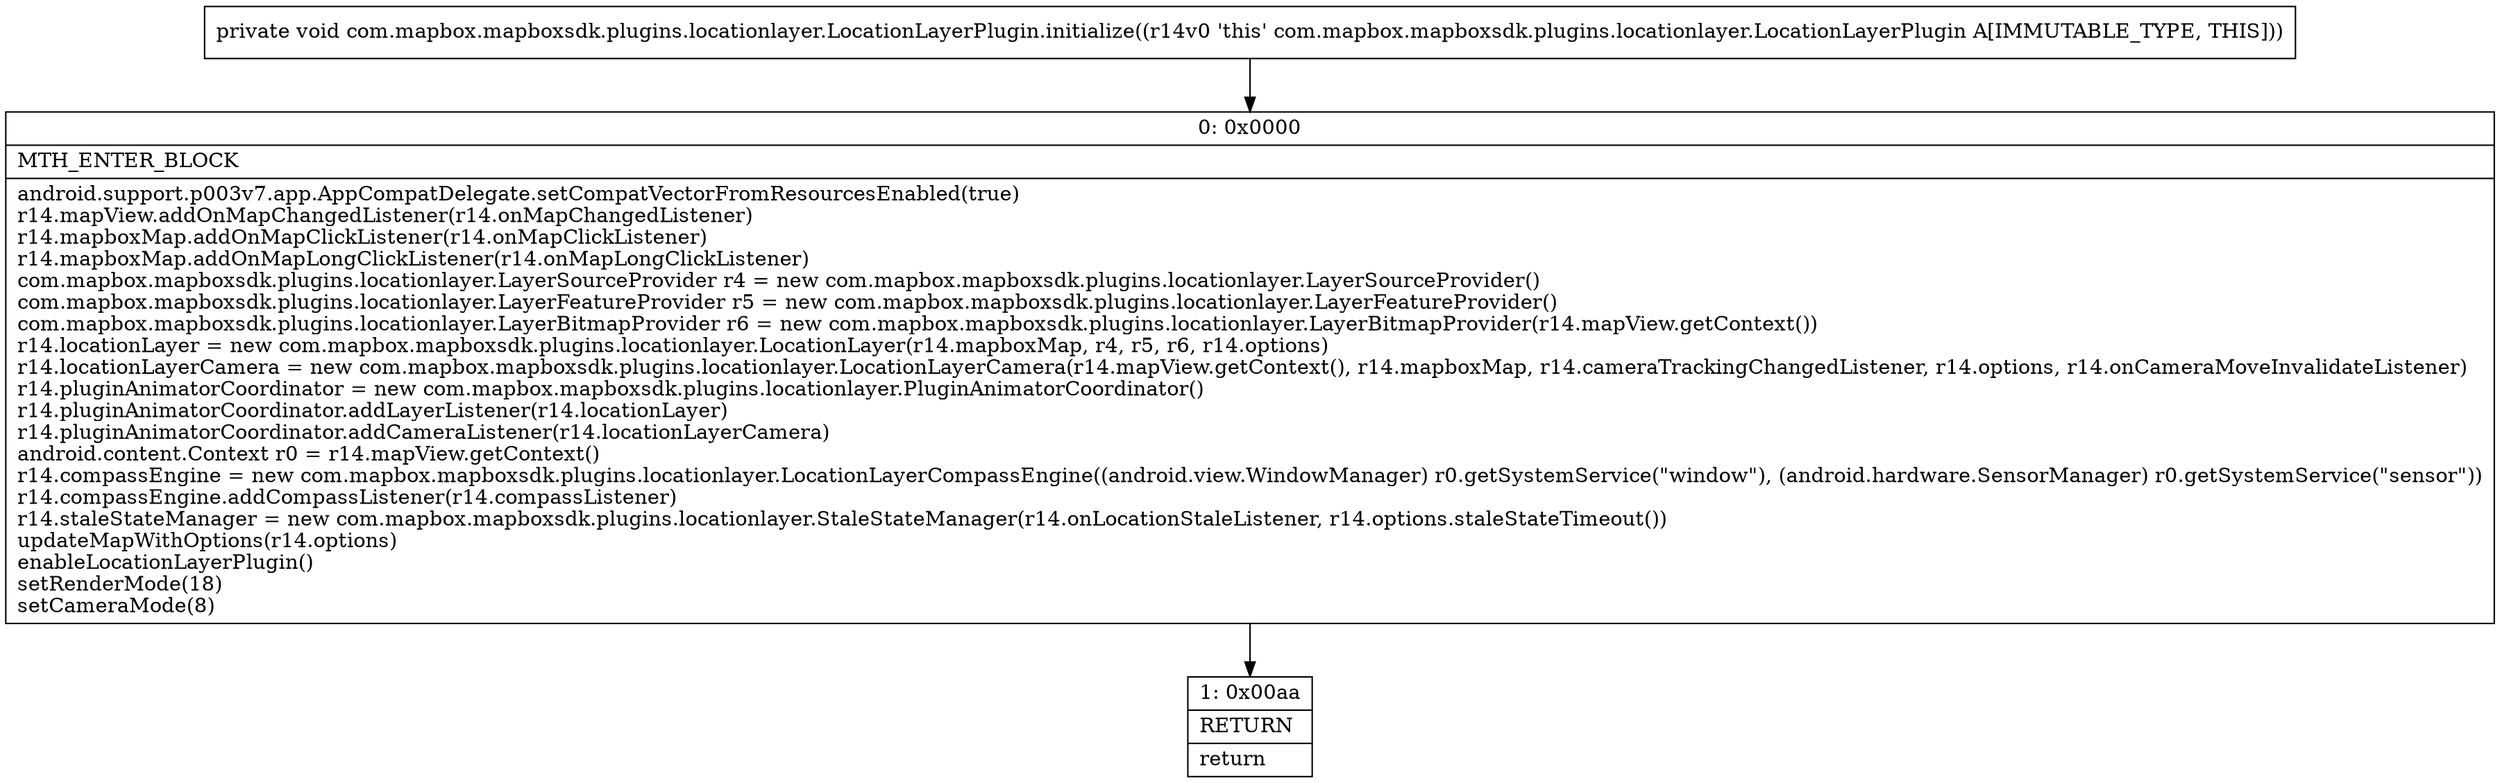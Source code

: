 digraph "CFG forcom.mapbox.mapboxsdk.plugins.locationlayer.LocationLayerPlugin.initialize()V" {
Node_0 [shape=record,label="{0\:\ 0x0000|MTH_ENTER_BLOCK\l|android.support.p003v7.app.AppCompatDelegate.setCompatVectorFromResourcesEnabled(true)\lr14.mapView.addOnMapChangedListener(r14.onMapChangedListener)\lr14.mapboxMap.addOnMapClickListener(r14.onMapClickListener)\lr14.mapboxMap.addOnMapLongClickListener(r14.onMapLongClickListener)\lcom.mapbox.mapboxsdk.plugins.locationlayer.LayerSourceProvider r4 = new com.mapbox.mapboxsdk.plugins.locationlayer.LayerSourceProvider()\lcom.mapbox.mapboxsdk.plugins.locationlayer.LayerFeatureProvider r5 = new com.mapbox.mapboxsdk.plugins.locationlayer.LayerFeatureProvider()\lcom.mapbox.mapboxsdk.plugins.locationlayer.LayerBitmapProvider r6 = new com.mapbox.mapboxsdk.plugins.locationlayer.LayerBitmapProvider(r14.mapView.getContext())\lr14.locationLayer = new com.mapbox.mapboxsdk.plugins.locationlayer.LocationLayer(r14.mapboxMap, r4, r5, r6, r14.options)\lr14.locationLayerCamera = new com.mapbox.mapboxsdk.plugins.locationlayer.LocationLayerCamera(r14.mapView.getContext(), r14.mapboxMap, r14.cameraTrackingChangedListener, r14.options, r14.onCameraMoveInvalidateListener)\lr14.pluginAnimatorCoordinator = new com.mapbox.mapboxsdk.plugins.locationlayer.PluginAnimatorCoordinator()\lr14.pluginAnimatorCoordinator.addLayerListener(r14.locationLayer)\lr14.pluginAnimatorCoordinator.addCameraListener(r14.locationLayerCamera)\landroid.content.Context r0 = r14.mapView.getContext()\lr14.compassEngine = new com.mapbox.mapboxsdk.plugins.locationlayer.LocationLayerCompassEngine((android.view.WindowManager) r0.getSystemService(\"window\"), (android.hardware.SensorManager) r0.getSystemService(\"sensor\"))\lr14.compassEngine.addCompassListener(r14.compassListener)\lr14.staleStateManager = new com.mapbox.mapboxsdk.plugins.locationlayer.StaleStateManager(r14.onLocationStaleListener, r14.options.staleStateTimeout())\lupdateMapWithOptions(r14.options)\lenableLocationLayerPlugin()\lsetRenderMode(18)\lsetCameraMode(8)\l}"];
Node_1 [shape=record,label="{1\:\ 0x00aa|RETURN\l|return\l}"];
MethodNode[shape=record,label="{private void com.mapbox.mapboxsdk.plugins.locationlayer.LocationLayerPlugin.initialize((r14v0 'this' com.mapbox.mapboxsdk.plugins.locationlayer.LocationLayerPlugin A[IMMUTABLE_TYPE, THIS])) }"];
MethodNode -> Node_0;
Node_0 -> Node_1;
}

